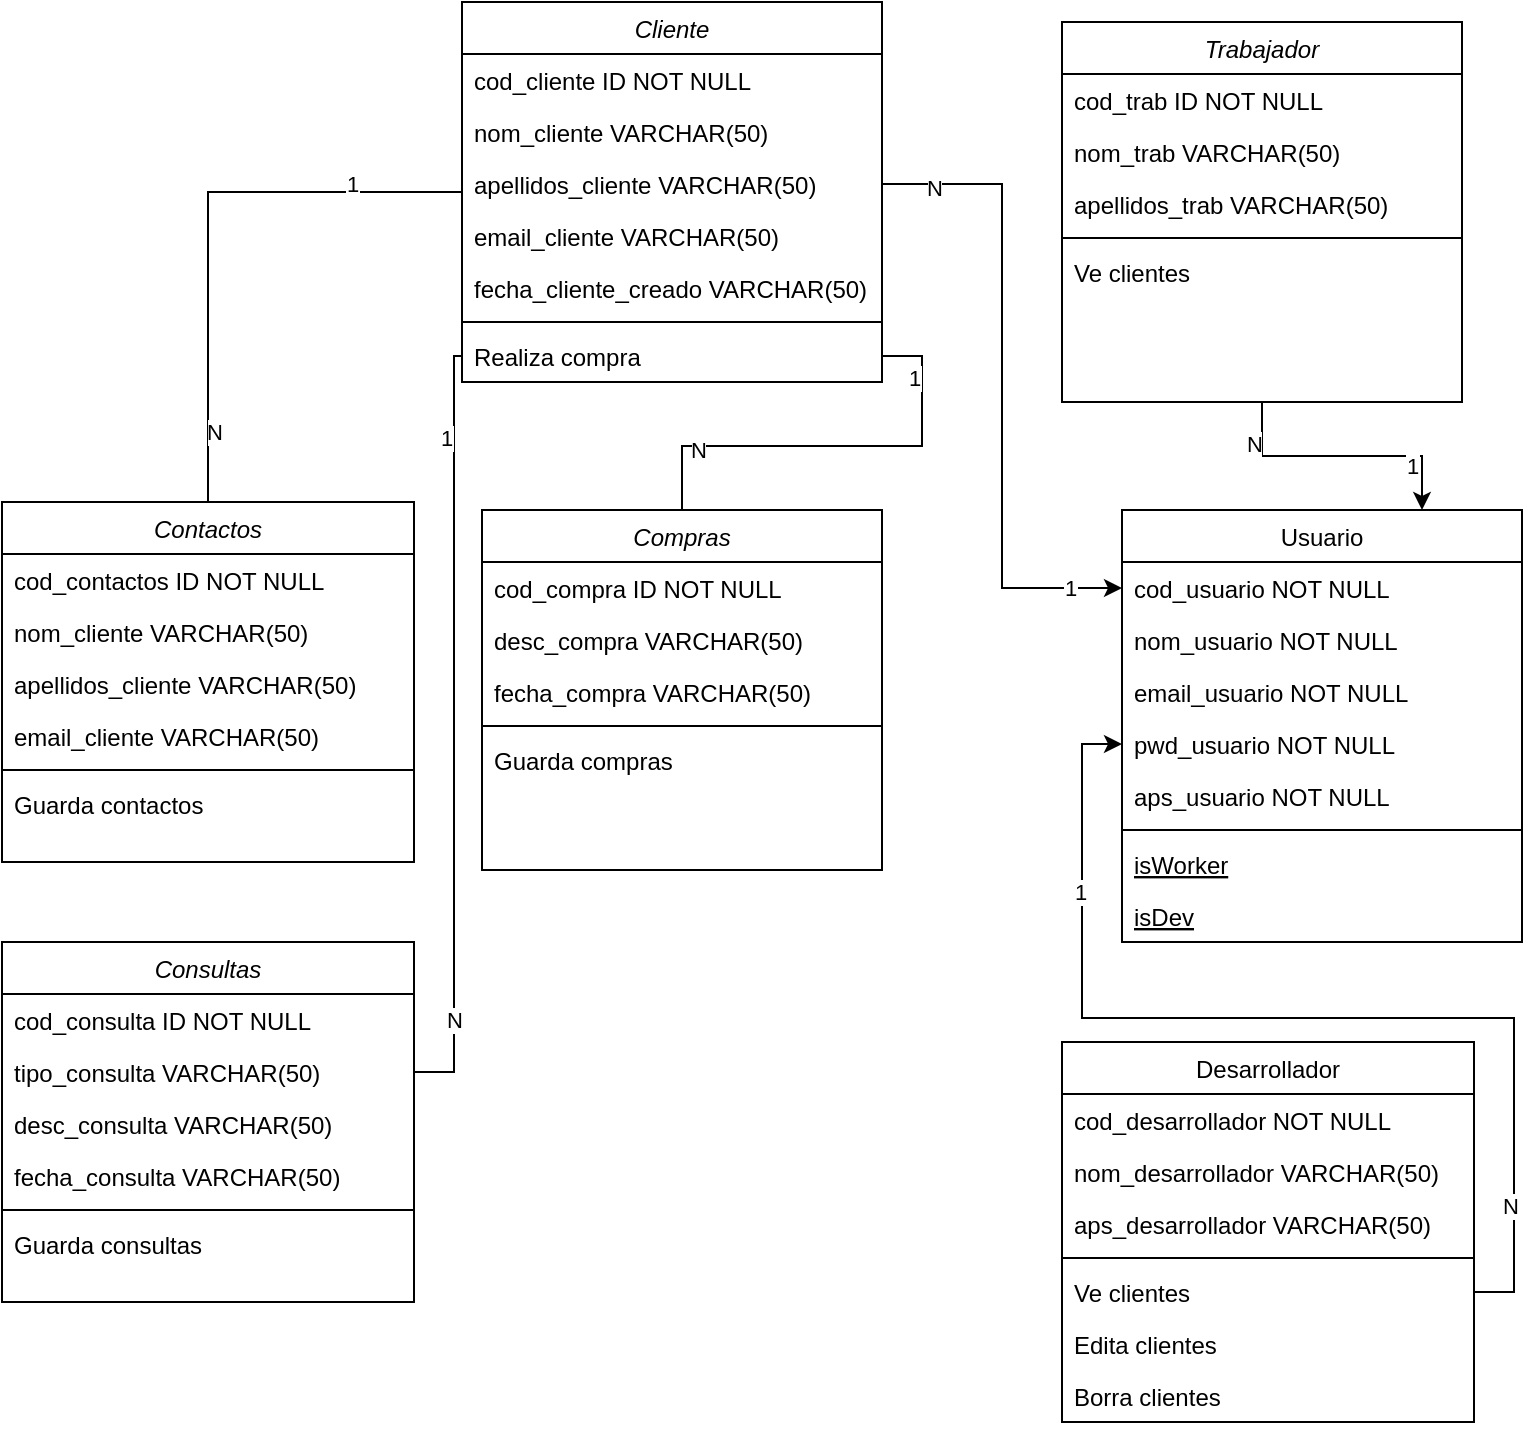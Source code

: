 <mxfile version="24.2.3" type="github">
  <diagram id="C5RBs43oDa-KdzZeNtuy" name="Page-1">
    <mxGraphModel dx="1701" dy="948" grid="1" gridSize="10" guides="1" tooltips="1" connect="1" arrows="1" fold="1" page="1" pageScale="1" pageWidth="827" pageHeight="1169" math="0" shadow="0">
      <root>
        <mxCell id="WIyWlLk6GJQsqaUBKTNV-0" />
        <mxCell id="WIyWlLk6GJQsqaUBKTNV-1" parent="WIyWlLk6GJQsqaUBKTNV-0" />
        <mxCell id="WJgQ5UMvcf51Re0zaOTy-49" style="edgeStyle=orthogonalEdgeStyle;rounded=0;orthogonalLoop=1;jettySize=auto;html=1;entryX=0.5;entryY=0;entryDx=0;entryDy=0;endArrow=none;endFill=0;" edge="1" parent="WIyWlLk6GJQsqaUBKTNV-1" source="zkfFHV4jXpPFQw0GAbJ--0" target="WJgQ5UMvcf51Re0zaOTy-22">
          <mxGeometry relative="1" as="geometry" />
        </mxCell>
        <mxCell id="WJgQ5UMvcf51Re0zaOTy-50" value="1" style="edgeLabel;html=1;align=center;verticalAlign=middle;resizable=0;points=[];" vertex="1" connectable="0" parent="WJgQ5UMvcf51Re0zaOTy-49">
          <mxGeometry x="-0.605" y="-4" relative="1" as="geometry">
            <mxPoint as="offset" />
          </mxGeometry>
        </mxCell>
        <mxCell id="WJgQ5UMvcf51Re0zaOTy-51" value="N" style="edgeLabel;html=1;align=center;verticalAlign=middle;resizable=0;points=[];" vertex="1" connectable="0" parent="WJgQ5UMvcf51Re0zaOTy-49">
          <mxGeometry x="0.751" y="3" relative="1" as="geometry">
            <mxPoint as="offset" />
          </mxGeometry>
        </mxCell>
        <mxCell id="zkfFHV4jXpPFQw0GAbJ--0" value="Cliente" style="swimlane;fontStyle=2;align=center;verticalAlign=top;childLayout=stackLayout;horizontal=1;startSize=26;horizontalStack=0;resizeParent=1;resizeLast=0;collapsible=1;marginBottom=0;rounded=0;shadow=0;strokeWidth=1;" parent="WIyWlLk6GJQsqaUBKTNV-1" vertex="1">
          <mxGeometry x="250" y="50" width="210" height="190" as="geometry">
            <mxRectangle x="230" y="140" width="160" height="26" as="alternateBounds" />
          </mxGeometry>
        </mxCell>
        <mxCell id="zkfFHV4jXpPFQw0GAbJ--1" value="cod_cliente ID NOT NULL" style="text;align=left;verticalAlign=top;spacingLeft=4;spacingRight=4;overflow=hidden;rotatable=0;points=[[0,0.5],[1,0.5]];portConstraint=eastwest;" parent="zkfFHV4jXpPFQw0GAbJ--0" vertex="1">
          <mxGeometry y="26" width="210" height="26" as="geometry" />
        </mxCell>
        <mxCell id="zkfFHV4jXpPFQw0GAbJ--2" value="nom_cliente VARCHAR(50)" style="text;align=left;verticalAlign=top;spacingLeft=4;spacingRight=4;overflow=hidden;rotatable=0;points=[[0,0.5],[1,0.5]];portConstraint=eastwest;rounded=0;shadow=0;html=0;" parent="zkfFHV4jXpPFQw0GAbJ--0" vertex="1">
          <mxGeometry y="52" width="210" height="26" as="geometry" />
        </mxCell>
        <mxCell id="zkfFHV4jXpPFQw0GAbJ--3" value="apellidos_cliente VARCHAR(50)" style="text;align=left;verticalAlign=top;spacingLeft=4;spacingRight=4;overflow=hidden;rotatable=0;points=[[0,0.5],[1,0.5]];portConstraint=eastwest;rounded=0;shadow=0;html=0;" parent="zkfFHV4jXpPFQw0GAbJ--0" vertex="1">
          <mxGeometry y="78" width="210" height="26" as="geometry" />
        </mxCell>
        <mxCell id="WJgQ5UMvcf51Re0zaOTy-28" value="email_cliente VARCHAR(50)" style="text;align=left;verticalAlign=top;spacingLeft=4;spacingRight=4;overflow=hidden;rotatable=0;points=[[0,0.5],[1,0.5]];portConstraint=eastwest;rounded=0;shadow=0;html=0;" vertex="1" parent="zkfFHV4jXpPFQw0GAbJ--0">
          <mxGeometry y="104" width="210" height="26" as="geometry" />
        </mxCell>
        <mxCell id="WJgQ5UMvcf51Re0zaOTy-37" value="fecha_cliente_creado VARCHAR(50)" style="text;align=left;verticalAlign=top;spacingLeft=4;spacingRight=4;overflow=hidden;rotatable=0;points=[[0,0.5],[1,0.5]];portConstraint=eastwest;rounded=0;shadow=0;html=0;" vertex="1" parent="zkfFHV4jXpPFQw0GAbJ--0">
          <mxGeometry y="130" width="210" height="26" as="geometry" />
        </mxCell>
        <mxCell id="zkfFHV4jXpPFQw0GAbJ--4" value="" style="line;html=1;strokeWidth=1;align=left;verticalAlign=middle;spacingTop=-1;spacingLeft=3;spacingRight=3;rotatable=0;labelPosition=right;points=[];portConstraint=eastwest;" parent="zkfFHV4jXpPFQw0GAbJ--0" vertex="1">
          <mxGeometry y="156" width="210" height="8" as="geometry" />
        </mxCell>
        <mxCell id="zkfFHV4jXpPFQw0GAbJ--5" value="Realiza compra" style="text;align=left;verticalAlign=top;spacingLeft=4;spacingRight=4;overflow=hidden;rotatable=0;points=[[0,0.5],[1,0.5]];portConstraint=eastwest;" parent="zkfFHV4jXpPFQw0GAbJ--0" vertex="1">
          <mxGeometry y="164" width="210" height="26" as="geometry" />
        </mxCell>
        <mxCell id="zkfFHV4jXpPFQw0GAbJ--6" value="Desarrollador" style="swimlane;fontStyle=0;align=center;verticalAlign=top;childLayout=stackLayout;horizontal=1;startSize=26;horizontalStack=0;resizeParent=1;resizeLast=0;collapsible=1;marginBottom=0;rounded=0;shadow=0;strokeWidth=1;" parent="WIyWlLk6GJQsqaUBKTNV-1" vertex="1">
          <mxGeometry x="550" y="570" width="206" height="190" as="geometry">
            <mxRectangle x="130" y="380" width="160" height="26" as="alternateBounds" />
          </mxGeometry>
        </mxCell>
        <mxCell id="zkfFHV4jXpPFQw0GAbJ--7" value="cod_desarrollador NOT NULL" style="text;align=left;verticalAlign=top;spacingLeft=4;spacingRight=4;overflow=hidden;rotatable=0;points=[[0,0.5],[1,0.5]];portConstraint=eastwest;" parent="zkfFHV4jXpPFQw0GAbJ--6" vertex="1">
          <mxGeometry y="26" width="206" height="26" as="geometry" />
        </mxCell>
        <mxCell id="zkfFHV4jXpPFQw0GAbJ--8" value="nom_desarrollador VARCHAR(50)" style="text;align=left;verticalAlign=top;spacingLeft=4;spacingRight=4;overflow=hidden;rotatable=0;points=[[0,0.5],[1,0.5]];portConstraint=eastwest;rounded=0;shadow=0;html=0;" parent="zkfFHV4jXpPFQw0GAbJ--6" vertex="1">
          <mxGeometry y="52" width="206" height="26" as="geometry" />
        </mxCell>
        <mxCell id="WJgQ5UMvcf51Re0zaOTy-0" value="aps_desarrollador VARCHAR(50)" style="text;align=left;verticalAlign=top;spacingLeft=4;spacingRight=4;overflow=hidden;rotatable=0;points=[[0,0.5],[1,0.5]];portConstraint=eastwest;rounded=0;shadow=0;html=0;" vertex="1" parent="zkfFHV4jXpPFQw0GAbJ--6">
          <mxGeometry y="78" width="206" height="26" as="geometry" />
        </mxCell>
        <mxCell id="zkfFHV4jXpPFQw0GAbJ--9" value="" style="line;html=1;strokeWidth=1;align=left;verticalAlign=middle;spacingTop=-1;spacingLeft=3;spacingRight=3;rotatable=0;labelPosition=right;points=[];portConstraint=eastwest;" parent="zkfFHV4jXpPFQw0GAbJ--6" vertex="1">
          <mxGeometry y="104" width="206" height="8" as="geometry" />
        </mxCell>
        <mxCell id="WJgQ5UMvcf51Re0zaOTy-13" value="Ve clientes" style="text;align=left;verticalAlign=top;spacingLeft=4;spacingRight=4;overflow=hidden;rotatable=0;points=[[0,0.5],[1,0.5]];portConstraint=eastwest;" vertex="1" parent="zkfFHV4jXpPFQw0GAbJ--6">
          <mxGeometry y="112" width="206" height="26" as="geometry" />
        </mxCell>
        <mxCell id="WJgQ5UMvcf51Re0zaOTy-15" value="Edita clientes" style="text;align=left;verticalAlign=top;spacingLeft=4;spacingRight=4;overflow=hidden;rotatable=0;points=[[0,0.5],[1,0.5]];portConstraint=eastwest;" vertex="1" parent="zkfFHV4jXpPFQw0GAbJ--6">
          <mxGeometry y="138" width="206" height="26" as="geometry" />
        </mxCell>
        <mxCell id="WJgQ5UMvcf51Re0zaOTy-14" value="Borra clientes" style="text;align=left;verticalAlign=top;spacingLeft=4;spacingRight=4;overflow=hidden;rotatable=0;points=[[0,0.5],[1,0.5]];portConstraint=eastwest;" vertex="1" parent="zkfFHV4jXpPFQw0GAbJ--6">
          <mxGeometry y="164" width="206" height="26" as="geometry" />
        </mxCell>
        <mxCell id="zkfFHV4jXpPFQw0GAbJ--13" value="Usuario" style="swimlane;fontStyle=0;align=center;verticalAlign=top;childLayout=stackLayout;horizontal=1;startSize=26;horizontalStack=0;resizeParent=1;resizeLast=0;collapsible=1;marginBottom=0;rounded=0;shadow=0;strokeWidth=1;" parent="WIyWlLk6GJQsqaUBKTNV-1" vertex="1">
          <mxGeometry x="580" y="304" width="200" height="216" as="geometry">
            <mxRectangle x="340" y="380" width="170" height="26" as="alternateBounds" />
          </mxGeometry>
        </mxCell>
        <mxCell id="zkfFHV4jXpPFQw0GAbJ--14" value="cod_usuario NOT NULL" style="text;align=left;verticalAlign=top;spacingLeft=4;spacingRight=4;overflow=hidden;rotatable=0;points=[[0,0.5],[1,0.5]];portConstraint=eastwest;" parent="zkfFHV4jXpPFQw0GAbJ--13" vertex="1">
          <mxGeometry y="26" width="200" height="26" as="geometry" />
        </mxCell>
        <mxCell id="WJgQ5UMvcf51Re0zaOTy-16" value="nom_usuario NOT NULL" style="text;align=left;verticalAlign=top;spacingLeft=4;spacingRight=4;overflow=hidden;rotatable=0;points=[[0,0.5],[1,0.5]];portConstraint=eastwest;" vertex="1" parent="zkfFHV4jXpPFQw0GAbJ--13">
          <mxGeometry y="52" width="200" height="26" as="geometry" />
        </mxCell>
        <mxCell id="WJgQ5UMvcf51Re0zaOTy-18" value="email_usuario NOT NULL" style="text;align=left;verticalAlign=top;spacingLeft=4;spacingRight=4;overflow=hidden;rotatable=0;points=[[0,0.5],[1,0.5]];portConstraint=eastwest;" vertex="1" parent="zkfFHV4jXpPFQw0GAbJ--13">
          <mxGeometry y="78" width="200" height="26" as="geometry" />
        </mxCell>
        <mxCell id="WJgQ5UMvcf51Re0zaOTy-19" value="pwd_usuario NOT NULL" style="text;align=left;verticalAlign=top;spacingLeft=4;spacingRight=4;overflow=hidden;rotatable=0;points=[[0,0.5],[1,0.5]];portConstraint=eastwest;" vertex="1" parent="zkfFHV4jXpPFQw0GAbJ--13">
          <mxGeometry y="104" width="200" height="26" as="geometry" />
        </mxCell>
        <mxCell id="WJgQ5UMvcf51Re0zaOTy-17" value="aps_usuario NOT NULL" style="text;align=left;verticalAlign=top;spacingLeft=4;spacingRight=4;overflow=hidden;rotatable=0;points=[[0,0.5],[1,0.5]];portConstraint=eastwest;" vertex="1" parent="zkfFHV4jXpPFQw0GAbJ--13">
          <mxGeometry y="130" width="200" height="26" as="geometry" />
        </mxCell>
        <mxCell id="zkfFHV4jXpPFQw0GAbJ--15" value="" style="line;html=1;strokeWidth=1;align=left;verticalAlign=middle;spacingTop=-1;spacingLeft=3;spacingRight=3;rotatable=0;labelPosition=right;points=[];portConstraint=eastwest;" parent="zkfFHV4jXpPFQw0GAbJ--13" vertex="1">
          <mxGeometry y="156" width="200" height="8" as="geometry" />
        </mxCell>
        <mxCell id="WJgQ5UMvcf51Re0zaOTy-20" value="isWorker" style="text;align=left;verticalAlign=top;spacingLeft=4;spacingRight=4;overflow=hidden;rotatable=0;points=[[0,0.5],[1,0.5]];portConstraint=eastwest;fontStyle=4" vertex="1" parent="zkfFHV4jXpPFQw0GAbJ--13">
          <mxGeometry y="164" width="200" height="26" as="geometry" />
        </mxCell>
        <mxCell id="WJgQ5UMvcf51Re0zaOTy-21" value="isDev" style="text;align=left;verticalAlign=top;spacingLeft=4;spacingRight=4;overflow=hidden;rotatable=0;points=[[0,0.5],[1,0.5]];portConstraint=eastwest;fontStyle=4" vertex="1" parent="zkfFHV4jXpPFQw0GAbJ--13">
          <mxGeometry y="190" width="200" height="26" as="geometry" />
        </mxCell>
        <mxCell id="WJgQ5UMvcf51Re0zaOTy-7" value="Trabajador" style="swimlane;fontStyle=2;align=center;verticalAlign=top;childLayout=stackLayout;horizontal=1;startSize=26;horizontalStack=0;resizeParent=1;resizeLast=0;collapsible=1;marginBottom=0;rounded=0;shadow=0;strokeWidth=1;" vertex="1" parent="WIyWlLk6GJQsqaUBKTNV-1">
          <mxGeometry x="550" y="60" width="200" height="190" as="geometry">
            <mxRectangle x="230" y="140" width="160" height="26" as="alternateBounds" />
          </mxGeometry>
        </mxCell>
        <mxCell id="WJgQ5UMvcf51Re0zaOTy-8" value="cod_trab ID NOT NULL" style="text;align=left;verticalAlign=top;spacingLeft=4;spacingRight=4;overflow=hidden;rotatable=0;points=[[0,0.5],[1,0.5]];portConstraint=eastwest;" vertex="1" parent="WJgQ5UMvcf51Re0zaOTy-7">
          <mxGeometry y="26" width="200" height="26" as="geometry" />
        </mxCell>
        <mxCell id="WJgQ5UMvcf51Re0zaOTy-9" value="nom_trab VARCHAR(50)" style="text;align=left;verticalAlign=top;spacingLeft=4;spacingRight=4;overflow=hidden;rotatable=0;points=[[0,0.5],[1,0.5]];portConstraint=eastwest;rounded=0;shadow=0;html=0;" vertex="1" parent="WJgQ5UMvcf51Re0zaOTy-7">
          <mxGeometry y="52" width="200" height="26" as="geometry" />
        </mxCell>
        <mxCell id="WJgQ5UMvcf51Re0zaOTy-10" value="apellidos_trab VARCHAR(50)" style="text;align=left;verticalAlign=top;spacingLeft=4;spacingRight=4;overflow=hidden;rotatable=0;points=[[0,0.5],[1,0.5]];portConstraint=eastwest;rounded=0;shadow=0;html=0;" vertex="1" parent="WJgQ5UMvcf51Re0zaOTy-7">
          <mxGeometry y="78" width="200" height="26" as="geometry" />
        </mxCell>
        <mxCell id="WJgQ5UMvcf51Re0zaOTy-11" value="" style="line;html=1;strokeWidth=1;align=left;verticalAlign=middle;spacingTop=-1;spacingLeft=3;spacingRight=3;rotatable=0;labelPosition=right;points=[];portConstraint=eastwest;" vertex="1" parent="WJgQ5UMvcf51Re0zaOTy-7">
          <mxGeometry y="104" width="200" height="8" as="geometry" />
        </mxCell>
        <mxCell id="WJgQ5UMvcf51Re0zaOTy-12" value="Ve clientes" style="text;align=left;verticalAlign=top;spacingLeft=4;spacingRight=4;overflow=hidden;rotatable=0;points=[[0,0.5],[1,0.5]];portConstraint=eastwest;" vertex="1" parent="WJgQ5UMvcf51Re0zaOTy-7">
          <mxGeometry y="112" width="200" height="26" as="geometry" />
        </mxCell>
        <mxCell id="WJgQ5UMvcf51Re0zaOTy-22" value="Contactos" style="swimlane;fontStyle=2;align=center;verticalAlign=top;childLayout=stackLayout;horizontal=1;startSize=26;horizontalStack=0;resizeParent=1;resizeLast=0;collapsible=1;marginBottom=0;rounded=0;shadow=0;strokeWidth=1;" vertex="1" parent="WIyWlLk6GJQsqaUBKTNV-1">
          <mxGeometry x="20" y="300" width="206" height="180" as="geometry">
            <mxRectangle x="230" y="140" width="160" height="26" as="alternateBounds" />
          </mxGeometry>
        </mxCell>
        <mxCell id="WJgQ5UMvcf51Re0zaOTy-23" value="cod_contactos ID NOT NULL" style="text;align=left;verticalAlign=top;spacingLeft=4;spacingRight=4;overflow=hidden;rotatable=0;points=[[0,0.5],[1,0.5]];portConstraint=eastwest;" vertex="1" parent="WJgQ5UMvcf51Re0zaOTy-22">
          <mxGeometry y="26" width="206" height="26" as="geometry" />
        </mxCell>
        <mxCell id="WJgQ5UMvcf51Re0zaOTy-24" value="nom_cliente VARCHAR(50)" style="text;align=left;verticalAlign=top;spacingLeft=4;spacingRight=4;overflow=hidden;rotatable=0;points=[[0,0.5],[1,0.5]];portConstraint=eastwest;rounded=0;shadow=0;html=0;" vertex="1" parent="WJgQ5UMvcf51Re0zaOTy-22">
          <mxGeometry y="52" width="206" height="26" as="geometry" />
        </mxCell>
        <mxCell id="WJgQ5UMvcf51Re0zaOTy-25" value="apellidos_cliente VARCHAR(50)" style="text;align=left;verticalAlign=top;spacingLeft=4;spacingRight=4;overflow=hidden;rotatable=0;points=[[0,0.5],[1,0.5]];portConstraint=eastwest;rounded=0;shadow=0;html=0;" vertex="1" parent="WJgQ5UMvcf51Re0zaOTy-22">
          <mxGeometry y="78" width="206" height="26" as="geometry" />
        </mxCell>
        <mxCell id="WJgQ5UMvcf51Re0zaOTy-29" value="email_cliente VARCHAR(50)" style="text;align=left;verticalAlign=top;spacingLeft=4;spacingRight=4;overflow=hidden;rotatable=0;points=[[0,0.5],[1,0.5]];portConstraint=eastwest;rounded=0;shadow=0;html=0;" vertex="1" parent="WJgQ5UMvcf51Re0zaOTy-22">
          <mxGeometry y="104" width="206" height="26" as="geometry" />
        </mxCell>
        <mxCell id="WJgQ5UMvcf51Re0zaOTy-26" value="" style="line;html=1;strokeWidth=1;align=left;verticalAlign=middle;spacingTop=-1;spacingLeft=3;spacingRight=3;rotatable=0;labelPosition=right;points=[];portConstraint=eastwest;" vertex="1" parent="WJgQ5UMvcf51Re0zaOTy-22">
          <mxGeometry y="130" width="206" height="8" as="geometry" />
        </mxCell>
        <mxCell id="WJgQ5UMvcf51Re0zaOTy-27" value="Guarda contactos" style="text;align=left;verticalAlign=top;spacingLeft=4;spacingRight=4;overflow=hidden;rotatable=0;points=[[0,0.5],[1,0.5]];portConstraint=eastwest;" vertex="1" parent="WJgQ5UMvcf51Re0zaOTy-22">
          <mxGeometry y="138" width="206" height="26" as="geometry" />
        </mxCell>
        <mxCell id="WJgQ5UMvcf51Re0zaOTy-30" value="Compras" style="swimlane;fontStyle=2;align=center;verticalAlign=top;childLayout=stackLayout;horizontal=1;startSize=26;horizontalStack=0;resizeParent=1;resizeLast=0;collapsible=1;marginBottom=0;rounded=0;shadow=0;strokeWidth=1;" vertex="1" parent="WIyWlLk6GJQsqaUBKTNV-1">
          <mxGeometry x="260" y="304" width="200" height="180" as="geometry">
            <mxRectangle x="230" y="140" width="160" height="26" as="alternateBounds" />
          </mxGeometry>
        </mxCell>
        <mxCell id="WJgQ5UMvcf51Re0zaOTy-31" value="cod_compra ID NOT NULL" style="text;align=left;verticalAlign=top;spacingLeft=4;spacingRight=4;overflow=hidden;rotatable=0;points=[[0,0.5],[1,0.5]];portConstraint=eastwest;" vertex="1" parent="WJgQ5UMvcf51Re0zaOTy-30">
          <mxGeometry y="26" width="200" height="26" as="geometry" />
        </mxCell>
        <mxCell id="WJgQ5UMvcf51Re0zaOTy-32" value="desc_compra VARCHAR(50)" style="text;align=left;verticalAlign=top;spacingLeft=4;spacingRight=4;overflow=hidden;rotatable=0;points=[[0,0.5],[1,0.5]];portConstraint=eastwest;rounded=0;shadow=0;html=0;" vertex="1" parent="WJgQ5UMvcf51Re0zaOTy-30">
          <mxGeometry y="52" width="200" height="26" as="geometry" />
        </mxCell>
        <mxCell id="WJgQ5UMvcf51Re0zaOTy-33" value="fecha_compra VARCHAR(50)" style="text;align=left;verticalAlign=top;spacingLeft=4;spacingRight=4;overflow=hidden;rotatable=0;points=[[0,0.5],[1,0.5]];portConstraint=eastwest;rounded=0;shadow=0;html=0;" vertex="1" parent="WJgQ5UMvcf51Re0zaOTy-30">
          <mxGeometry y="78" width="200" height="26" as="geometry" />
        </mxCell>
        <mxCell id="WJgQ5UMvcf51Re0zaOTy-35" value="" style="line;html=1;strokeWidth=1;align=left;verticalAlign=middle;spacingTop=-1;spacingLeft=3;spacingRight=3;rotatable=0;labelPosition=right;points=[];portConstraint=eastwest;" vertex="1" parent="WJgQ5UMvcf51Re0zaOTy-30">
          <mxGeometry y="104" width="200" height="8" as="geometry" />
        </mxCell>
        <mxCell id="WJgQ5UMvcf51Re0zaOTy-36" value="Guarda compras" style="text;align=left;verticalAlign=top;spacingLeft=4;spacingRight=4;overflow=hidden;rotatable=0;points=[[0,0.5],[1,0.5]];portConstraint=eastwest;" vertex="1" parent="WJgQ5UMvcf51Re0zaOTy-30">
          <mxGeometry y="112" width="200" height="26" as="geometry" />
        </mxCell>
        <mxCell id="WJgQ5UMvcf51Re0zaOTy-38" value="Consultas" style="swimlane;fontStyle=2;align=center;verticalAlign=top;childLayout=stackLayout;horizontal=1;startSize=26;horizontalStack=0;resizeParent=1;resizeLast=0;collapsible=1;marginBottom=0;rounded=0;shadow=0;strokeWidth=1;" vertex="1" parent="WIyWlLk6GJQsqaUBKTNV-1">
          <mxGeometry x="20" y="520" width="206" height="180" as="geometry">
            <mxRectangle x="230" y="140" width="160" height="26" as="alternateBounds" />
          </mxGeometry>
        </mxCell>
        <mxCell id="WJgQ5UMvcf51Re0zaOTy-39" value="cod_consulta ID NOT NULL" style="text;align=left;verticalAlign=top;spacingLeft=4;spacingRight=4;overflow=hidden;rotatable=0;points=[[0,0.5],[1,0.5]];portConstraint=eastwest;" vertex="1" parent="WJgQ5UMvcf51Re0zaOTy-38">
          <mxGeometry y="26" width="206" height="26" as="geometry" />
        </mxCell>
        <mxCell id="WJgQ5UMvcf51Re0zaOTy-40" value="tipo_consulta VARCHAR(50)" style="text;align=left;verticalAlign=top;spacingLeft=4;spacingRight=4;overflow=hidden;rotatable=0;points=[[0,0.5],[1,0.5]];portConstraint=eastwest;rounded=0;shadow=0;html=0;" vertex="1" parent="WJgQ5UMvcf51Re0zaOTy-38">
          <mxGeometry y="52" width="206" height="26" as="geometry" />
        </mxCell>
        <mxCell id="WJgQ5UMvcf51Re0zaOTy-41" value="desc_consulta VARCHAR(50)" style="text;align=left;verticalAlign=top;spacingLeft=4;spacingRight=4;overflow=hidden;rotatable=0;points=[[0,0.5],[1,0.5]];portConstraint=eastwest;rounded=0;shadow=0;html=0;" vertex="1" parent="WJgQ5UMvcf51Re0zaOTy-38">
          <mxGeometry y="78" width="206" height="26" as="geometry" />
        </mxCell>
        <mxCell id="WJgQ5UMvcf51Re0zaOTy-42" value="fecha_consulta VARCHAR(50)" style="text;align=left;verticalAlign=top;spacingLeft=4;spacingRight=4;overflow=hidden;rotatable=0;points=[[0,0.5],[1,0.5]];portConstraint=eastwest;rounded=0;shadow=0;html=0;" vertex="1" parent="WJgQ5UMvcf51Re0zaOTy-38">
          <mxGeometry y="104" width="206" height="26" as="geometry" />
        </mxCell>
        <mxCell id="WJgQ5UMvcf51Re0zaOTy-43" value="" style="line;html=1;strokeWidth=1;align=left;verticalAlign=middle;spacingTop=-1;spacingLeft=3;spacingRight=3;rotatable=0;labelPosition=right;points=[];portConstraint=eastwest;" vertex="1" parent="WJgQ5UMvcf51Re0zaOTy-38">
          <mxGeometry y="130" width="206" height="8" as="geometry" />
        </mxCell>
        <mxCell id="WJgQ5UMvcf51Re0zaOTy-44" value="Guarda consultas" style="text;align=left;verticalAlign=top;spacingLeft=4;spacingRight=4;overflow=hidden;rotatable=0;points=[[0,0.5],[1,0.5]];portConstraint=eastwest;" vertex="1" parent="WJgQ5UMvcf51Re0zaOTy-38">
          <mxGeometry y="138" width="206" height="26" as="geometry" />
        </mxCell>
        <mxCell id="WJgQ5UMvcf51Re0zaOTy-46" style="edgeStyle=orthogonalEdgeStyle;rounded=0;orthogonalLoop=1;jettySize=auto;html=1;entryX=0;entryY=0.5;entryDx=0;entryDy=0;endArrow=classic;endFill=1;" edge="1" parent="WIyWlLk6GJQsqaUBKTNV-1" source="zkfFHV4jXpPFQw0GAbJ--3" target="zkfFHV4jXpPFQw0GAbJ--14">
          <mxGeometry relative="1" as="geometry" />
        </mxCell>
        <mxCell id="WJgQ5UMvcf51Re0zaOTy-52" value="N" style="edgeLabel;html=1;align=center;verticalAlign=middle;resizable=0;points=[];" vertex="1" connectable="0" parent="WJgQ5UMvcf51Re0zaOTy-46">
          <mxGeometry x="-0.837" y="-2" relative="1" as="geometry">
            <mxPoint as="offset" />
          </mxGeometry>
        </mxCell>
        <mxCell id="WJgQ5UMvcf51Re0zaOTy-53" value="1" style="edgeLabel;html=1;align=center;verticalAlign=middle;resizable=0;points=[];" vertex="1" connectable="0" parent="WJgQ5UMvcf51Re0zaOTy-46">
          <mxGeometry x="0.834" relative="1" as="geometry">
            <mxPoint as="offset" />
          </mxGeometry>
        </mxCell>
        <mxCell id="WJgQ5UMvcf51Re0zaOTy-47" style="edgeStyle=orthogonalEdgeStyle;rounded=0;orthogonalLoop=1;jettySize=auto;html=1;entryX=0.75;entryY=0;entryDx=0;entryDy=0;exitX=0.5;exitY=1;exitDx=0;exitDy=0;endArrow=classic;endFill=1;" edge="1" parent="WIyWlLk6GJQsqaUBKTNV-1" source="WJgQ5UMvcf51Re0zaOTy-7" target="zkfFHV4jXpPFQw0GAbJ--13">
          <mxGeometry relative="1" as="geometry" />
        </mxCell>
        <mxCell id="WJgQ5UMvcf51Re0zaOTy-56" value="N" style="edgeLabel;html=1;align=center;verticalAlign=middle;resizable=0;points=[];" vertex="1" connectable="0" parent="WJgQ5UMvcf51Re0zaOTy-47">
          <mxGeometry x="-0.689" y="-4" relative="1" as="geometry">
            <mxPoint as="offset" />
          </mxGeometry>
        </mxCell>
        <mxCell id="WJgQ5UMvcf51Re0zaOTy-57" value="1" style="edgeLabel;html=1;align=center;verticalAlign=middle;resizable=0;points=[];" vertex="1" connectable="0" parent="WJgQ5UMvcf51Re0zaOTy-47">
          <mxGeometry x="0.669" y="-5" relative="1" as="geometry">
            <mxPoint as="offset" />
          </mxGeometry>
        </mxCell>
        <mxCell id="WJgQ5UMvcf51Re0zaOTy-48" style="edgeStyle=orthogonalEdgeStyle;rounded=0;orthogonalLoop=1;jettySize=auto;html=1;entryX=0;entryY=0.5;entryDx=0;entryDy=0;endArrow=classic;endFill=1;" edge="1" parent="WIyWlLk6GJQsqaUBKTNV-1" source="WJgQ5UMvcf51Re0zaOTy-13" target="WJgQ5UMvcf51Re0zaOTy-19">
          <mxGeometry relative="1" as="geometry" />
        </mxCell>
        <mxCell id="WJgQ5UMvcf51Re0zaOTy-54" value="N" style="edgeLabel;html=1;align=center;verticalAlign=middle;resizable=0;points=[];" vertex="1" connectable="0" parent="WJgQ5UMvcf51Re0zaOTy-48">
          <mxGeometry x="-0.762" y="2" relative="1" as="geometry">
            <mxPoint as="offset" />
          </mxGeometry>
        </mxCell>
        <mxCell id="WJgQ5UMvcf51Re0zaOTy-55" value="1" style="edgeLabel;html=1;align=center;verticalAlign=middle;resizable=0;points=[];" vertex="1" connectable="0" parent="WJgQ5UMvcf51Re0zaOTy-48">
          <mxGeometry x="0.648" y="1" relative="1" as="geometry">
            <mxPoint as="offset" />
          </mxGeometry>
        </mxCell>
        <mxCell id="WJgQ5UMvcf51Re0zaOTy-58" style="edgeStyle=orthogonalEdgeStyle;rounded=0;orthogonalLoop=1;jettySize=auto;html=1;entryX=1;entryY=0.5;entryDx=0;entryDy=0;endArrow=none;endFill=0;" edge="1" parent="WIyWlLk6GJQsqaUBKTNV-1" source="zkfFHV4jXpPFQw0GAbJ--5" target="WJgQ5UMvcf51Re0zaOTy-40">
          <mxGeometry relative="1" as="geometry">
            <Array as="points">
              <mxPoint x="246" y="227" />
              <mxPoint x="246" y="585" />
            </Array>
          </mxGeometry>
        </mxCell>
        <mxCell id="WJgQ5UMvcf51Re0zaOTy-59" value="1" style="edgeLabel;html=1;align=center;verticalAlign=middle;resizable=0;points=[];" vertex="1" connectable="0" parent="WJgQ5UMvcf51Re0zaOTy-58">
          <mxGeometry x="-0.765" y="-4" relative="1" as="geometry">
            <mxPoint as="offset" />
          </mxGeometry>
        </mxCell>
        <mxCell id="WJgQ5UMvcf51Re0zaOTy-60" value="N" style="edgeLabel;html=1;align=center;verticalAlign=middle;resizable=0;points=[];" vertex="1" connectable="0" parent="WJgQ5UMvcf51Re0zaOTy-58">
          <mxGeometry x="0.758" relative="1" as="geometry">
            <mxPoint as="offset" />
          </mxGeometry>
        </mxCell>
        <mxCell id="WJgQ5UMvcf51Re0zaOTy-61" style="edgeStyle=orthogonalEdgeStyle;rounded=0;orthogonalLoop=1;jettySize=auto;html=1;entryX=0.5;entryY=0;entryDx=0;entryDy=0;endArrow=none;endFill=0;" edge="1" parent="WIyWlLk6GJQsqaUBKTNV-1" source="zkfFHV4jXpPFQw0GAbJ--5" target="WJgQ5UMvcf51Re0zaOTy-30">
          <mxGeometry relative="1" as="geometry" />
        </mxCell>
        <mxCell id="WJgQ5UMvcf51Re0zaOTy-62" value="1" style="edgeLabel;html=1;align=center;verticalAlign=middle;resizable=0;points=[];" vertex="1" connectable="0" parent="WJgQ5UMvcf51Re0zaOTy-61">
          <mxGeometry x="-0.716" y="-4" relative="1" as="geometry">
            <mxPoint as="offset" />
          </mxGeometry>
        </mxCell>
        <mxCell id="WJgQ5UMvcf51Re0zaOTy-63" value="N" style="edgeLabel;html=1;align=center;verticalAlign=middle;resizable=0;points=[];" vertex="1" connectable="0" parent="WJgQ5UMvcf51Re0zaOTy-61">
          <mxGeometry x="0.638" y="2" relative="1" as="geometry">
            <mxPoint as="offset" />
          </mxGeometry>
        </mxCell>
      </root>
    </mxGraphModel>
  </diagram>
</mxfile>
